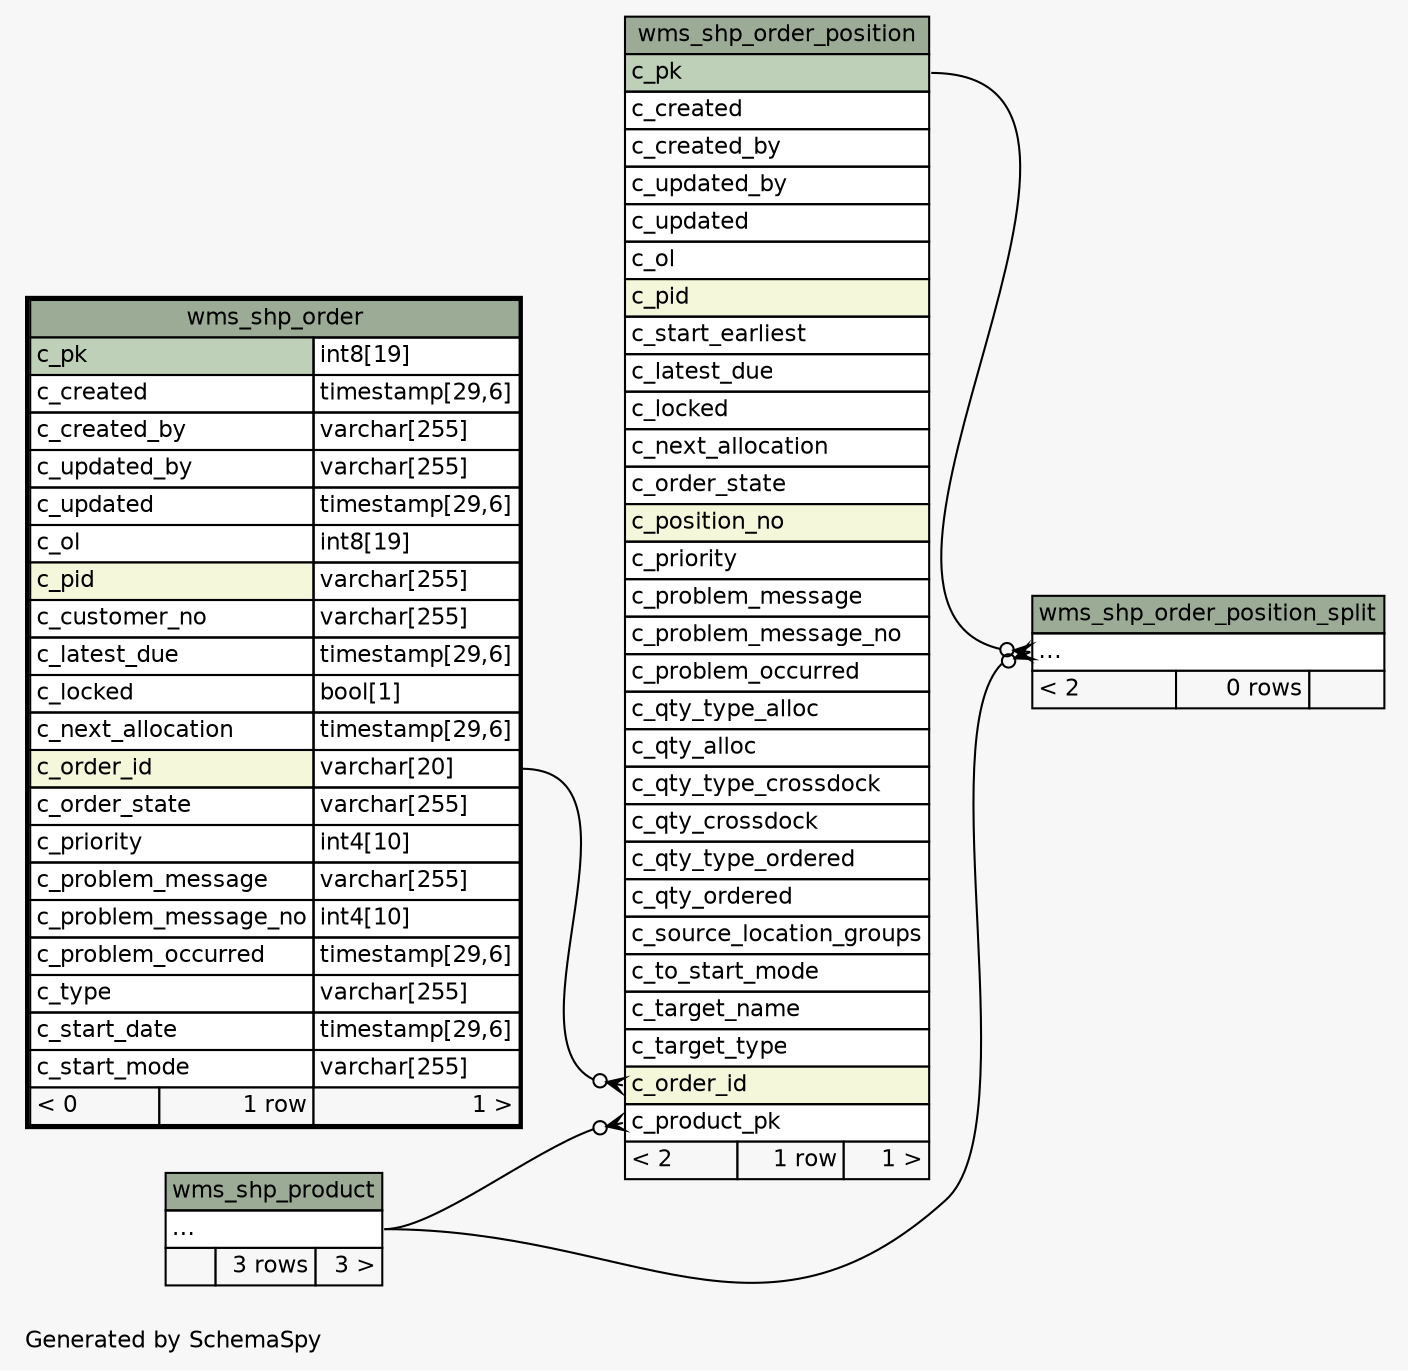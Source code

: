 // dot 7.1.0 on Mac OS X 14.1.1
// SchemaSpy rev Unknown
digraph "twoDegreesRelationshipsDiagram" {
  graph [
    rankdir="RL"
    bgcolor="#f7f7f7"
    label="\nGenerated by SchemaSpy"
    labeljust="l"
    nodesep="0.18"
    ranksep="0.46"
    fontname="Helvetica"
    fontsize="11"
  ];
  node [
    fontname="Helvetica"
    fontsize="11"
    shape="plaintext"
  ];
  edge [
    arrowsize="0.8"
  ];
  "wms_shp_order_position":"c_order_id":w -> "wms_shp_order":"c_order_id.type":e [arrowhead=none dir=back arrowtail=crowodot];
  "wms_shp_order_position":"c_product_pk":w -> "wms_shp_product":"elipses":e [arrowhead=none dir=back arrowtail=crowodot];
  "wms_shp_order_position_split":"elipses":w -> "wms_shp_order_position":"c_pk":e [arrowhead=none dir=back arrowtail=crowodot];
  "wms_shp_order_position_split":"elipses":w -> "wms_shp_product":"elipses":e [arrowhead=none dir=back arrowtail=crowodot];
  "wms_shp_order" [
    label=<
    <TABLE BORDER="2" CELLBORDER="1" CELLSPACING="0" BGCOLOR="#ffffff">
      <TR><TD COLSPAN="3" BGCOLOR="#9bab96" ALIGN="CENTER">wms_shp_order</TD></TR>
      <TR><TD PORT="c_pk" COLSPAN="2" BGCOLOR="#bed1b8" ALIGN="LEFT">c_pk</TD><TD PORT="c_pk.type" ALIGN="LEFT">int8[19]</TD></TR>
      <TR><TD PORT="c_created" COLSPAN="2" ALIGN="LEFT">c_created</TD><TD PORT="c_created.type" ALIGN="LEFT">timestamp[29,6]</TD></TR>
      <TR><TD PORT="c_created_by" COLSPAN="2" ALIGN="LEFT">c_created_by</TD><TD PORT="c_created_by.type" ALIGN="LEFT">varchar[255]</TD></TR>
      <TR><TD PORT="c_updated_by" COLSPAN="2" ALIGN="LEFT">c_updated_by</TD><TD PORT="c_updated_by.type" ALIGN="LEFT">varchar[255]</TD></TR>
      <TR><TD PORT="c_updated" COLSPAN="2" ALIGN="LEFT">c_updated</TD><TD PORT="c_updated.type" ALIGN="LEFT">timestamp[29,6]</TD></TR>
      <TR><TD PORT="c_ol" COLSPAN="2" ALIGN="LEFT">c_ol</TD><TD PORT="c_ol.type" ALIGN="LEFT">int8[19]</TD></TR>
      <TR><TD PORT="c_pid" COLSPAN="2" BGCOLOR="#f4f7da" ALIGN="LEFT">c_pid</TD><TD PORT="c_pid.type" ALIGN="LEFT">varchar[255]</TD></TR>
      <TR><TD PORT="c_customer_no" COLSPAN="2" ALIGN="LEFT">c_customer_no</TD><TD PORT="c_customer_no.type" ALIGN="LEFT">varchar[255]</TD></TR>
      <TR><TD PORT="c_latest_due" COLSPAN="2" ALIGN="LEFT">c_latest_due</TD><TD PORT="c_latest_due.type" ALIGN="LEFT">timestamp[29,6]</TD></TR>
      <TR><TD PORT="c_locked" COLSPAN="2" ALIGN="LEFT">c_locked</TD><TD PORT="c_locked.type" ALIGN="LEFT">bool[1]</TD></TR>
      <TR><TD PORT="c_next_allocation" COLSPAN="2" ALIGN="LEFT">c_next_allocation</TD><TD PORT="c_next_allocation.type" ALIGN="LEFT">timestamp[29,6]</TD></TR>
      <TR><TD PORT="c_order_id" COLSPAN="2" BGCOLOR="#f4f7da" ALIGN="LEFT">c_order_id</TD><TD PORT="c_order_id.type" ALIGN="LEFT">varchar[20]</TD></TR>
      <TR><TD PORT="c_order_state" COLSPAN="2" ALIGN="LEFT">c_order_state</TD><TD PORT="c_order_state.type" ALIGN="LEFT">varchar[255]</TD></TR>
      <TR><TD PORT="c_priority" COLSPAN="2" ALIGN="LEFT">c_priority</TD><TD PORT="c_priority.type" ALIGN="LEFT">int4[10]</TD></TR>
      <TR><TD PORT="c_problem_message" COLSPAN="2" ALIGN="LEFT">c_problem_message</TD><TD PORT="c_problem_message.type" ALIGN="LEFT">varchar[255]</TD></TR>
      <TR><TD PORT="c_problem_message_no" COLSPAN="2" ALIGN="LEFT">c_problem_message_no</TD><TD PORT="c_problem_message_no.type" ALIGN="LEFT">int4[10]</TD></TR>
      <TR><TD PORT="c_problem_occurred" COLSPAN="2" ALIGN="LEFT">c_problem_occurred</TD><TD PORT="c_problem_occurred.type" ALIGN="LEFT">timestamp[29,6]</TD></TR>
      <TR><TD PORT="c_type" COLSPAN="2" ALIGN="LEFT">c_type</TD><TD PORT="c_type.type" ALIGN="LEFT">varchar[255]</TD></TR>
      <TR><TD PORT="c_start_date" COLSPAN="2" ALIGN="LEFT">c_start_date</TD><TD PORT="c_start_date.type" ALIGN="LEFT">timestamp[29,6]</TD></TR>
      <TR><TD PORT="c_start_mode" COLSPAN="2" ALIGN="LEFT">c_start_mode</TD><TD PORT="c_start_mode.type" ALIGN="LEFT">varchar[255]</TD></TR>
      <TR><TD ALIGN="LEFT" BGCOLOR="#f7f7f7">&lt; 0</TD><TD ALIGN="RIGHT" BGCOLOR="#f7f7f7">1 row</TD><TD ALIGN="RIGHT" BGCOLOR="#f7f7f7">1 &gt;</TD></TR>
    </TABLE>>
    URL="wms_shp_order.html"
    tooltip="wms_shp_order"
  ];
  "wms_shp_order_position" [
    label=<
    <TABLE BORDER="0" CELLBORDER="1" CELLSPACING="0" BGCOLOR="#ffffff">
      <TR><TD COLSPAN="3" BGCOLOR="#9bab96" ALIGN="CENTER">wms_shp_order_position</TD></TR>
      <TR><TD PORT="c_pk" COLSPAN="3" BGCOLOR="#bed1b8" ALIGN="LEFT">c_pk</TD></TR>
      <TR><TD PORT="c_created" COLSPAN="3" ALIGN="LEFT">c_created</TD></TR>
      <TR><TD PORT="c_created_by" COLSPAN="3" ALIGN="LEFT">c_created_by</TD></TR>
      <TR><TD PORT="c_updated_by" COLSPAN="3" ALIGN="LEFT">c_updated_by</TD></TR>
      <TR><TD PORT="c_updated" COLSPAN="3" ALIGN="LEFT">c_updated</TD></TR>
      <TR><TD PORT="c_ol" COLSPAN="3" ALIGN="LEFT">c_ol</TD></TR>
      <TR><TD PORT="c_pid" COLSPAN="3" BGCOLOR="#f4f7da" ALIGN="LEFT">c_pid</TD></TR>
      <TR><TD PORT="c_start_earliest" COLSPAN="3" ALIGN="LEFT">c_start_earliest</TD></TR>
      <TR><TD PORT="c_latest_due" COLSPAN="3" ALIGN="LEFT">c_latest_due</TD></TR>
      <TR><TD PORT="c_locked" COLSPAN="3" ALIGN="LEFT">c_locked</TD></TR>
      <TR><TD PORT="c_next_allocation" COLSPAN="3" ALIGN="LEFT">c_next_allocation</TD></TR>
      <TR><TD PORT="c_order_state" COLSPAN="3" ALIGN="LEFT">c_order_state</TD></TR>
      <TR><TD PORT="c_position_no" COLSPAN="3" BGCOLOR="#f4f7da" ALIGN="LEFT">c_position_no</TD></TR>
      <TR><TD PORT="c_priority" COLSPAN="3" ALIGN="LEFT">c_priority</TD></TR>
      <TR><TD PORT="c_problem_message" COLSPAN="3" ALIGN="LEFT">c_problem_message</TD></TR>
      <TR><TD PORT="c_problem_message_no" COLSPAN="3" ALIGN="LEFT">c_problem_message_no</TD></TR>
      <TR><TD PORT="c_problem_occurred" COLSPAN="3" ALIGN="LEFT">c_problem_occurred</TD></TR>
      <TR><TD PORT="c_qty_type_alloc" COLSPAN="3" ALIGN="LEFT">c_qty_type_alloc</TD></TR>
      <TR><TD PORT="c_qty_alloc" COLSPAN="3" ALIGN="LEFT">c_qty_alloc</TD></TR>
      <TR><TD PORT="c_qty_type_crossdock" COLSPAN="3" ALIGN="LEFT">c_qty_type_crossdock</TD></TR>
      <TR><TD PORT="c_qty_crossdock" COLSPAN="3" ALIGN="LEFT">c_qty_crossdock</TD></TR>
      <TR><TD PORT="c_qty_type_ordered" COLSPAN="3" ALIGN="LEFT">c_qty_type_ordered</TD></TR>
      <TR><TD PORT="c_qty_ordered" COLSPAN="3" ALIGN="LEFT">c_qty_ordered</TD></TR>
      <TR><TD PORT="c_source_location_groups" COLSPAN="3" ALIGN="LEFT">c_source_location_groups</TD></TR>
      <TR><TD PORT="c_to_start_mode" COLSPAN="3" ALIGN="LEFT">c_to_start_mode</TD></TR>
      <TR><TD PORT="c_target_name" COLSPAN="3" ALIGN="LEFT">c_target_name</TD></TR>
      <TR><TD PORT="c_target_type" COLSPAN="3" ALIGN="LEFT">c_target_type</TD></TR>
      <TR><TD PORT="c_order_id" COLSPAN="3" BGCOLOR="#f4f7da" ALIGN="LEFT">c_order_id</TD></TR>
      <TR><TD PORT="c_product_pk" COLSPAN="3" ALIGN="LEFT">c_product_pk</TD></TR>
      <TR><TD ALIGN="LEFT" BGCOLOR="#f7f7f7">&lt; 2</TD><TD ALIGN="RIGHT" BGCOLOR="#f7f7f7">1 row</TD><TD ALIGN="RIGHT" BGCOLOR="#f7f7f7">1 &gt;</TD></TR>
    </TABLE>>
    URL="wms_shp_order_position.html"
    tooltip="wms_shp_order_position"
  ];
  "wms_shp_order_position_split" [
    label=<
    <TABLE BORDER="0" CELLBORDER="1" CELLSPACING="0" BGCOLOR="#ffffff">
      <TR><TD COLSPAN="3" BGCOLOR="#9bab96" ALIGN="CENTER">wms_shp_order_position_split</TD></TR>
      <TR><TD PORT="elipses" COLSPAN="3" ALIGN="LEFT">...</TD></TR>
      <TR><TD ALIGN="LEFT" BGCOLOR="#f7f7f7">&lt; 2</TD><TD ALIGN="RIGHT" BGCOLOR="#f7f7f7">0 rows</TD><TD ALIGN="RIGHT" BGCOLOR="#f7f7f7">  </TD></TR>
    </TABLE>>
    URL="wms_shp_order_position_split.html"
    tooltip="wms_shp_order_position_split"
  ];
  "wms_shp_product" [
    label=<
    <TABLE BORDER="0" CELLBORDER="1" CELLSPACING="0" BGCOLOR="#ffffff">
      <TR><TD COLSPAN="3" BGCOLOR="#9bab96" ALIGN="CENTER">wms_shp_product</TD></TR>
      <TR><TD PORT="elipses" COLSPAN="3" ALIGN="LEFT">...</TD></TR>
      <TR><TD ALIGN="LEFT" BGCOLOR="#f7f7f7">  </TD><TD ALIGN="RIGHT" BGCOLOR="#f7f7f7">3 rows</TD><TD ALIGN="RIGHT" BGCOLOR="#f7f7f7">3 &gt;</TD></TR>
    </TABLE>>
    URL="wms_shp_product.html"
    tooltip="wms_shp_product"
  ];
}
